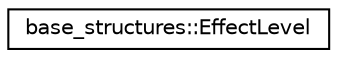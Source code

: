 digraph "Graphical Class Hierarchy"
{
  edge [fontname="Helvetica",fontsize="10",labelfontname="Helvetica",labelfontsize="10"];
  node [fontname="Helvetica",fontsize="10",shape=record];
  rankdir="LR";
  Node0 [label="base_structures::EffectLevel",height=0.2,width=0.4,color="black", fillcolor="white", style="filled",URL="$structbase__structures_1_1EffectLevel.html"];
}
